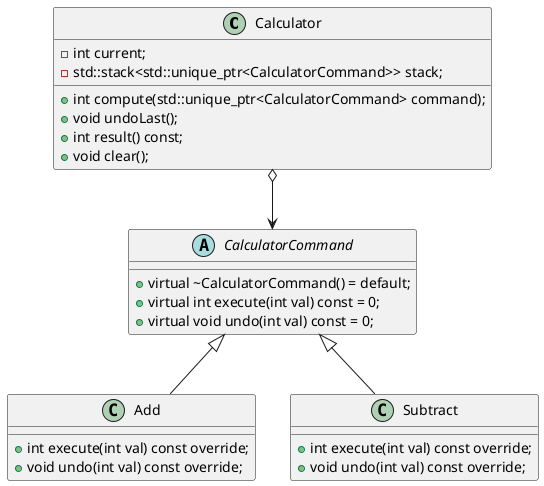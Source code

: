 @startuml

class Calculator {
  + int compute(std::unique_ptr<CalculatorCommand> command);
  + void undoLast();
  + int result() const;
  + void clear();
  - int current;
  - std::stack<std::unique_ptr<CalculatorCommand>> stack;
}

abstract class CalculatorCommand {
  + virtual ~CalculatorCommand() = default;
  + virtual int execute(int val) const = 0;
  + virtual void undo(int val) const = 0;
}

class Add {
  + int execute(int val) const override;
  + void undo(int val) const override;
}

class Subtract {
  + int execute(int val) const override;
  + void undo(int val) const override;
}

Calculator o--> CalculatorCommand
CalculatorCommand <|-- Add
CalculatorCommand <|-- Subtract

@enduml